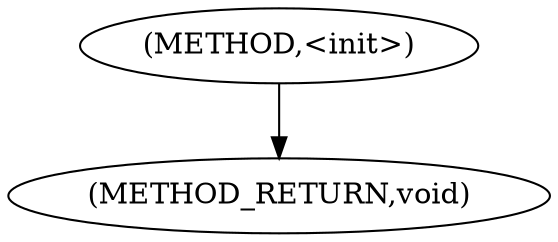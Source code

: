 digraph "&lt;init&gt;" {  
"76" [label = <(METHOD,&lt;init&gt;)> ]
"81" [label = <(METHOD_RETURN,void)> ]
  "76" -> "81" 
}

